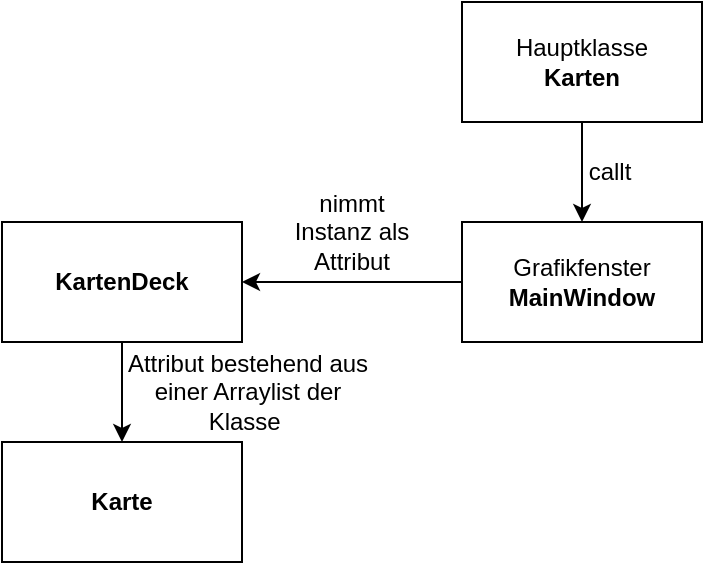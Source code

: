 <mxfile version="18.0.0" type="device"><diagram id="sjbyanrG_to2hAsC2oxt" name="Page-1"><mxGraphModel dx="930" dy="566" grid="1" gridSize="10" guides="1" tooltips="1" connect="1" arrows="1" fold="1" page="1" pageScale="1" pageWidth="827" pageHeight="1169" math="0" shadow="0"><root><mxCell id="0"/><mxCell id="1" parent="0"/><mxCell id="tUCjaDYg18XAktJsDqyo-7" style="edgeStyle=orthogonalEdgeStyle;rounded=0;orthogonalLoop=1;jettySize=auto;html=1;entryX=1;entryY=0.5;entryDx=0;entryDy=0;" edge="1" parent="1" source="tUCjaDYg18XAktJsDqyo-1" target="tUCjaDYg18XAktJsDqyo-2"><mxGeometry relative="1" as="geometry"/></mxCell><mxCell id="tUCjaDYg18XAktJsDqyo-1" value="Grafikfenster&lt;br&gt;&lt;b&gt;MainWindow&lt;/b&gt;" style="rounded=0;whiteSpace=wrap;html=1;" vertex="1" parent="1"><mxGeometry x="340" y="180" width="120" height="60" as="geometry"/></mxCell><mxCell id="tUCjaDYg18XAktJsDqyo-9" style="edgeStyle=orthogonalEdgeStyle;rounded=0;orthogonalLoop=1;jettySize=auto;html=1;entryX=0.5;entryY=0;entryDx=0;entryDy=0;" edge="1" parent="1" source="tUCjaDYg18XAktJsDqyo-2" target="tUCjaDYg18XAktJsDqyo-3"><mxGeometry relative="1" as="geometry"/></mxCell><mxCell id="tUCjaDYg18XAktJsDqyo-2" value="&lt;b&gt;KartenDeck&lt;/b&gt;" style="rounded=0;whiteSpace=wrap;html=1;" vertex="1" parent="1"><mxGeometry x="110" y="180" width="120" height="60" as="geometry"/></mxCell><mxCell id="tUCjaDYg18XAktJsDqyo-3" value="&lt;b&gt;Karte&lt;/b&gt;" style="rounded=0;whiteSpace=wrap;html=1;" vertex="1" parent="1"><mxGeometry x="110" y="290" width="120" height="60" as="geometry"/></mxCell><mxCell id="tUCjaDYg18XAktJsDqyo-4" value="Hauptklasse&lt;br&gt;&lt;b&gt;Karten&lt;/b&gt;" style="rounded=0;whiteSpace=wrap;html=1;" vertex="1" parent="1"><mxGeometry x="340" y="70" width="120" height="60" as="geometry"/></mxCell><mxCell id="tUCjaDYg18XAktJsDqyo-5" value="" style="endArrow=classic;html=1;rounded=0;exitX=0.5;exitY=1;exitDx=0;exitDy=0;entryX=0.5;entryY=0;entryDx=0;entryDy=0;" edge="1" parent="1" source="tUCjaDYg18XAktJsDqyo-4" target="tUCjaDYg18XAktJsDqyo-1"><mxGeometry width="50" height="50" relative="1" as="geometry"><mxPoint x="370" y="300" as="sourcePoint"/><mxPoint x="420" y="250" as="targetPoint"/></mxGeometry></mxCell><mxCell id="tUCjaDYg18XAktJsDqyo-6" value="callt" style="text;html=1;strokeColor=none;fillColor=none;align=center;verticalAlign=middle;whiteSpace=wrap;rounded=0;" vertex="1" parent="1"><mxGeometry x="384" y="140" width="60" height="30" as="geometry"/></mxCell><mxCell id="tUCjaDYg18XAktJsDqyo-8" value="nimmt Instanz als Attribut" style="text;html=1;strokeColor=none;fillColor=none;align=center;verticalAlign=middle;whiteSpace=wrap;rounded=0;" vertex="1" parent="1"><mxGeometry x="250" y="170" width="70" height="30" as="geometry"/></mxCell><mxCell id="tUCjaDYg18XAktJsDqyo-10" value="Attribut bestehend aus einer Arraylist der Klasse&amp;nbsp;" style="text;html=1;strokeColor=none;fillColor=none;align=center;verticalAlign=middle;whiteSpace=wrap;rounded=0;" vertex="1" parent="1"><mxGeometry x="170" y="250" width="126" height="30" as="geometry"/></mxCell></root></mxGraphModel></diagram></mxfile>